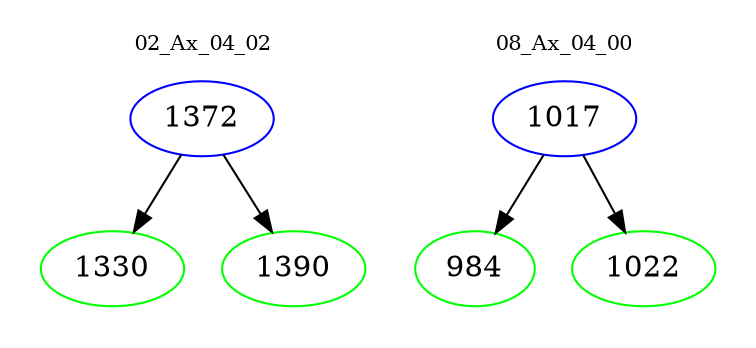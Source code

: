 digraph{
subgraph cluster_0 {
color = white
label = "02_Ax_04_02";
fontsize=10;
T0_1372 [label="1372", color="blue"]
T0_1372 -> T0_1330 [color="black"]
T0_1330 [label="1330", color="green"]
T0_1372 -> T0_1390 [color="black"]
T0_1390 [label="1390", color="green"]
}
subgraph cluster_1 {
color = white
label = "08_Ax_04_00";
fontsize=10;
T1_1017 [label="1017", color="blue"]
T1_1017 -> T1_984 [color="black"]
T1_984 [label="984", color="green"]
T1_1017 -> T1_1022 [color="black"]
T1_1022 [label="1022", color="green"]
}
}
